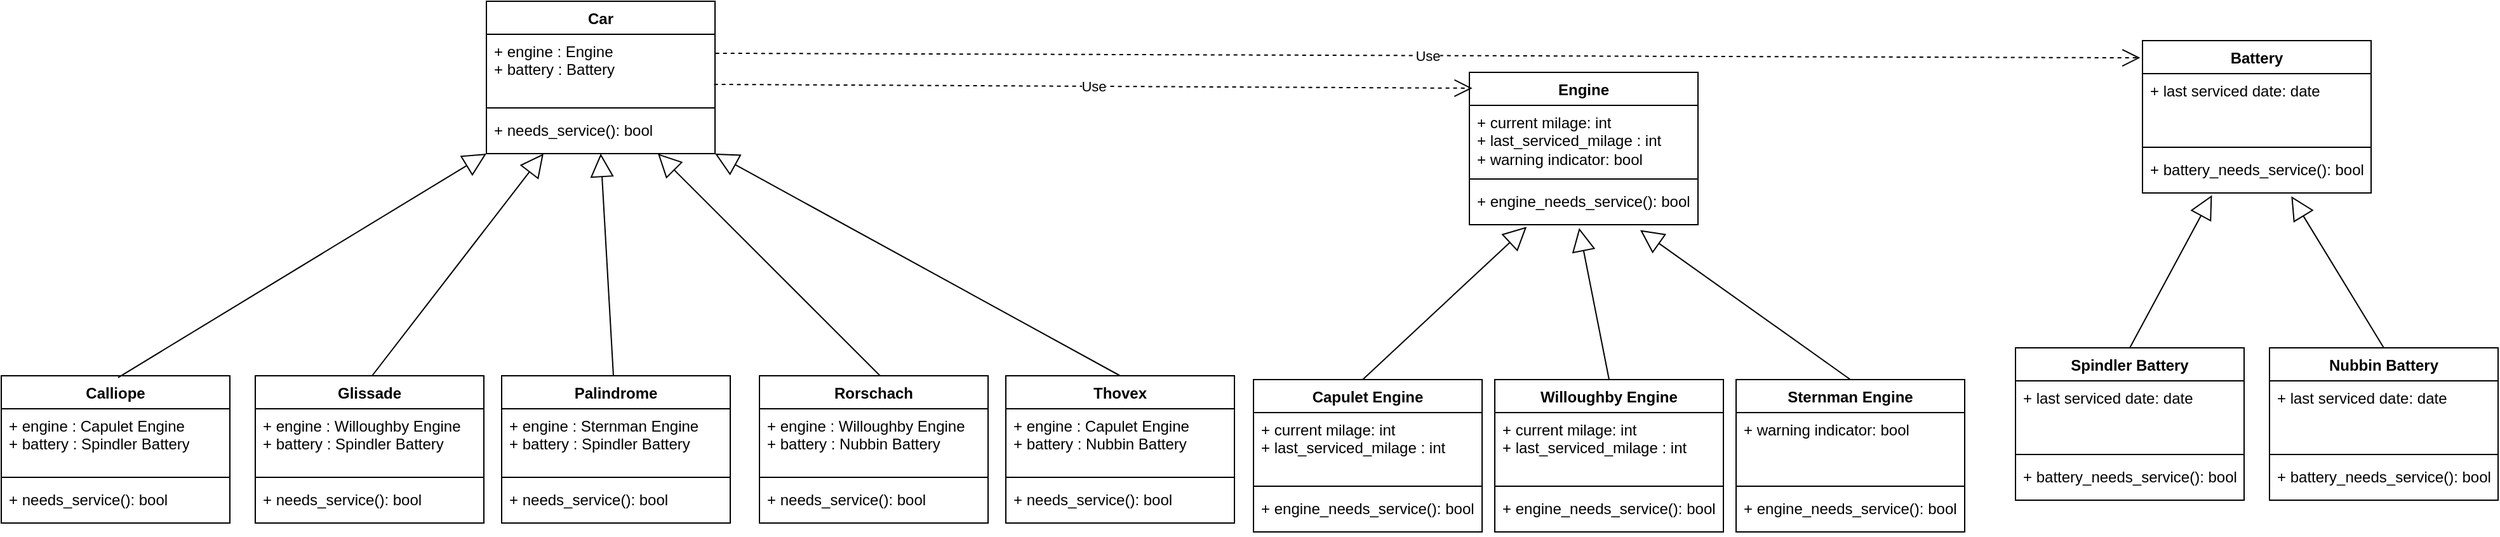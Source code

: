 <mxfile version="21.1.8" type="github">
  <diagram id="C5RBs43oDa-KdzZeNtuy" name="Page-1">
    <mxGraphModel dx="2547" dy="764" grid="1" gridSize="10" guides="1" tooltips="1" connect="1" arrows="1" fold="1" page="1" pageScale="1" pageWidth="827" pageHeight="1169" math="0" shadow="0">
      <root>
        <mxCell id="WIyWlLk6GJQsqaUBKTNV-0" />
        <mxCell id="WIyWlLk6GJQsqaUBKTNV-1" parent="WIyWlLk6GJQsqaUBKTNV-0" />
        <mxCell id="rgG76Gn6SN1cyDcZKhts-1" value="Engine" style="swimlane;fontStyle=1;align=center;verticalAlign=top;childLayout=stackLayout;horizontal=1;startSize=26;horizontalStack=0;resizeParent=1;resizeParentMax=0;resizeLast=0;collapsible=1;marginBottom=0;whiteSpace=wrap;html=1;" vertex="1" parent="WIyWlLk6GJQsqaUBKTNV-1">
          <mxGeometry x="704" y="321" width="180" height="120" as="geometry" />
        </mxCell>
        <mxCell id="rgG76Gn6SN1cyDcZKhts-2" value="+ current milage: int&lt;br&gt;+ last_serviced_milage : int&lt;br&gt;+ warning indicator: bool" style="text;strokeColor=none;fillColor=none;align=left;verticalAlign=top;spacingLeft=4;spacingRight=4;overflow=hidden;rotatable=0;points=[[0,0.5],[1,0.5]];portConstraint=eastwest;whiteSpace=wrap;html=1;" vertex="1" parent="rgG76Gn6SN1cyDcZKhts-1">
          <mxGeometry y="26" width="180" height="54" as="geometry" />
        </mxCell>
        <mxCell id="rgG76Gn6SN1cyDcZKhts-3" value="" style="line;strokeWidth=1;fillColor=none;align=left;verticalAlign=middle;spacingTop=-1;spacingLeft=3;spacingRight=3;rotatable=0;labelPosition=right;points=[];portConstraint=eastwest;strokeColor=inherit;" vertex="1" parent="rgG76Gn6SN1cyDcZKhts-1">
          <mxGeometry y="80" width="180" height="8" as="geometry" />
        </mxCell>
        <mxCell id="rgG76Gn6SN1cyDcZKhts-4" value="+ engine_needs_service(): bool" style="text;strokeColor=none;fillColor=none;align=left;verticalAlign=top;spacingLeft=4;spacingRight=4;overflow=hidden;rotatable=0;points=[[0,0.5],[1,0.5]];portConstraint=eastwest;whiteSpace=wrap;html=1;" vertex="1" parent="rgG76Gn6SN1cyDcZKhts-1">
          <mxGeometry y="88" width="180" height="32" as="geometry" />
        </mxCell>
        <mxCell id="rgG76Gn6SN1cyDcZKhts-6" value="Battery" style="swimlane;fontStyle=1;align=center;verticalAlign=top;childLayout=stackLayout;horizontal=1;startSize=26;horizontalStack=0;resizeParent=1;resizeParentMax=0;resizeLast=0;collapsible=1;marginBottom=0;whiteSpace=wrap;html=1;" vertex="1" parent="WIyWlLk6GJQsqaUBKTNV-1">
          <mxGeometry x="1234" y="296" width="180" height="120" as="geometry" />
        </mxCell>
        <mxCell id="rgG76Gn6SN1cyDcZKhts-7" value="+ last serviced date: date&lt;br&gt;" style="text;strokeColor=none;fillColor=none;align=left;verticalAlign=top;spacingLeft=4;spacingRight=4;overflow=hidden;rotatable=0;points=[[0,0.5],[1,0.5]];portConstraint=eastwest;whiteSpace=wrap;html=1;" vertex="1" parent="rgG76Gn6SN1cyDcZKhts-6">
          <mxGeometry y="26" width="180" height="54" as="geometry" />
        </mxCell>
        <mxCell id="rgG76Gn6SN1cyDcZKhts-8" value="" style="line;strokeWidth=1;fillColor=none;align=left;verticalAlign=middle;spacingTop=-1;spacingLeft=3;spacingRight=3;rotatable=0;labelPosition=right;points=[];portConstraint=eastwest;strokeColor=inherit;" vertex="1" parent="rgG76Gn6SN1cyDcZKhts-6">
          <mxGeometry y="80" width="180" height="8" as="geometry" />
        </mxCell>
        <mxCell id="rgG76Gn6SN1cyDcZKhts-9" value="+ battery_needs_service(): bool" style="text;strokeColor=none;fillColor=none;align=left;verticalAlign=top;spacingLeft=4;spacingRight=4;overflow=hidden;rotatable=0;points=[[0,0.5],[1,0.5]];portConstraint=eastwest;whiteSpace=wrap;html=1;" vertex="1" parent="rgG76Gn6SN1cyDcZKhts-6">
          <mxGeometry y="88" width="180" height="32" as="geometry" />
        </mxCell>
        <mxCell id="rgG76Gn6SN1cyDcZKhts-10" value="Car" style="swimlane;fontStyle=1;align=center;verticalAlign=top;childLayout=stackLayout;horizontal=1;startSize=26;horizontalStack=0;resizeParent=1;resizeParentMax=0;resizeLast=0;collapsible=1;marginBottom=0;whiteSpace=wrap;html=1;" vertex="1" parent="WIyWlLk6GJQsqaUBKTNV-1">
          <mxGeometry x="-70" y="265" width="180" height="120" as="geometry" />
        </mxCell>
        <mxCell id="rgG76Gn6SN1cyDcZKhts-11" value="+ engine : Engine&lt;br&gt;+ battery : Battery" style="text;strokeColor=none;fillColor=none;align=left;verticalAlign=top;spacingLeft=4;spacingRight=4;overflow=hidden;rotatable=0;points=[[0,0.5],[1,0.5]];portConstraint=eastwest;whiteSpace=wrap;html=1;" vertex="1" parent="rgG76Gn6SN1cyDcZKhts-10">
          <mxGeometry y="26" width="180" height="54" as="geometry" />
        </mxCell>
        <mxCell id="rgG76Gn6SN1cyDcZKhts-12" value="" style="line;strokeWidth=1;fillColor=none;align=left;verticalAlign=middle;spacingTop=-1;spacingLeft=3;spacingRight=3;rotatable=0;labelPosition=right;points=[];portConstraint=eastwest;strokeColor=inherit;" vertex="1" parent="rgG76Gn6SN1cyDcZKhts-10">
          <mxGeometry y="80" width="180" height="8" as="geometry" />
        </mxCell>
        <mxCell id="rgG76Gn6SN1cyDcZKhts-13" value="+ needs_service(): bool" style="text;strokeColor=none;fillColor=none;align=left;verticalAlign=top;spacingLeft=4;spacingRight=4;overflow=hidden;rotatable=0;points=[[0,0.5],[1,0.5]];portConstraint=eastwest;whiteSpace=wrap;html=1;" vertex="1" parent="rgG76Gn6SN1cyDcZKhts-10">
          <mxGeometry y="88" width="180" height="32" as="geometry" />
        </mxCell>
        <mxCell id="rgG76Gn6SN1cyDcZKhts-14" value="Capulet Engine" style="swimlane;fontStyle=1;align=center;verticalAlign=top;childLayout=stackLayout;horizontal=1;startSize=26;horizontalStack=0;resizeParent=1;resizeParentMax=0;resizeLast=0;collapsible=1;marginBottom=0;whiteSpace=wrap;html=1;" vertex="1" parent="WIyWlLk6GJQsqaUBKTNV-1">
          <mxGeometry x="534" y="563" width="180" height="120" as="geometry" />
        </mxCell>
        <mxCell id="rgG76Gn6SN1cyDcZKhts-15" value="+ current milage: int&lt;br&gt;+ last_serviced_milage : int&lt;br&gt;" style="text;strokeColor=none;fillColor=none;align=left;verticalAlign=top;spacingLeft=4;spacingRight=4;overflow=hidden;rotatable=0;points=[[0,0.5],[1,0.5]];portConstraint=eastwest;whiteSpace=wrap;html=1;" vertex="1" parent="rgG76Gn6SN1cyDcZKhts-14">
          <mxGeometry y="26" width="180" height="54" as="geometry" />
        </mxCell>
        <mxCell id="rgG76Gn6SN1cyDcZKhts-16" value="" style="line;strokeWidth=1;fillColor=none;align=left;verticalAlign=middle;spacingTop=-1;spacingLeft=3;spacingRight=3;rotatable=0;labelPosition=right;points=[];portConstraint=eastwest;strokeColor=inherit;" vertex="1" parent="rgG76Gn6SN1cyDcZKhts-14">
          <mxGeometry y="80" width="180" height="8" as="geometry" />
        </mxCell>
        <mxCell id="rgG76Gn6SN1cyDcZKhts-17" value="+ engine_needs_service(): bool" style="text;strokeColor=none;fillColor=none;align=left;verticalAlign=top;spacingLeft=4;spacingRight=4;overflow=hidden;rotatable=0;points=[[0,0.5],[1,0.5]];portConstraint=eastwest;whiteSpace=wrap;html=1;" vertex="1" parent="rgG76Gn6SN1cyDcZKhts-14">
          <mxGeometry y="88" width="180" height="32" as="geometry" />
        </mxCell>
        <mxCell id="rgG76Gn6SN1cyDcZKhts-18" value="Willoughby Engine" style="swimlane;fontStyle=1;align=center;verticalAlign=top;childLayout=stackLayout;horizontal=1;startSize=26;horizontalStack=0;resizeParent=1;resizeParentMax=0;resizeLast=0;collapsible=1;marginBottom=0;whiteSpace=wrap;html=1;" vertex="1" parent="WIyWlLk6GJQsqaUBKTNV-1">
          <mxGeometry x="724" y="563" width="180" height="120" as="geometry" />
        </mxCell>
        <mxCell id="rgG76Gn6SN1cyDcZKhts-19" value="+ current milage: int&lt;br&gt;+ last_serviced_milage : int&lt;br&gt;" style="text;strokeColor=none;fillColor=none;align=left;verticalAlign=top;spacingLeft=4;spacingRight=4;overflow=hidden;rotatable=0;points=[[0,0.5],[1,0.5]];portConstraint=eastwest;whiteSpace=wrap;html=1;" vertex="1" parent="rgG76Gn6SN1cyDcZKhts-18">
          <mxGeometry y="26" width="180" height="54" as="geometry" />
        </mxCell>
        <mxCell id="rgG76Gn6SN1cyDcZKhts-20" value="" style="line;strokeWidth=1;fillColor=none;align=left;verticalAlign=middle;spacingTop=-1;spacingLeft=3;spacingRight=3;rotatable=0;labelPosition=right;points=[];portConstraint=eastwest;strokeColor=inherit;" vertex="1" parent="rgG76Gn6SN1cyDcZKhts-18">
          <mxGeometry y="80" width="180" height="8" as="geometry" />
        </mxCell>
        <mxCell id="rgG76Gn6SN1cyDcZKhts-21" value="+ engine_needs_service(): bool" style="text;strokeColor=none;fillColor=none;align=left;verticalAlign=top;spacingLeft=4;spacingRight=4;overflow=hidden;rotatable=0;points=[[0,0.5],[1,0.5]];portConstraint=eastwest;whiteSpace=wrap;html=1;" vertex="1" parent="rgG76Gn6SN1cyDcZKhts-18">
          <mxGeometry y="88" width="180" height="32" as="geometry" />
        </mxCell>
        <mxCell id="rgG76Gn6SN1cyDcZKhts-22" value="Sternman Engine" style="swimlane;fontStyle=1;align=center;verticalAlign=top;childLayout=stackLayout;horizontal=1;startSize=26;horizontalStack=0;resizeParent=1;resizeParentMax=0;resizeLast=0;collapsible=1;marginBottom=0;whiteSpace=wrap;html=1;" vertex="1" parent="WIyWlLk6GJQsqaUBKTNV-1">
          <mxGeometry x="914" y="563" width="180" height="120" as="geometry" />
        </mxCell>
        <mxCell id="rgG76Gn6SN1cyDcZKhts-23" value="+ warning indicator: bool" style="text;strokeColor=none;fillColor=none;align=left;verticalAlign=top;spacingLeft=4;spacingRight=4;overflow=hidden;rotatable=0;points=[[0,0.5],[1,0.5]];portConstraint=eastwest;whiteSpace=wrap;html=1;" vertex="1" parent="rgG76Gn6SN1cyDcZKhts-22">
          <mxGeometry y="26" width="180" height="54" as="geometry" />
        </mxCell>
        <mxCell id="rgG76Gn6SN1cyDcZKhts-24" value="" style="line;strokeWidth=1;fillColor=none;align=left;verticalAlign=middle;spacingTop=-1;spacingLeft=3;spacingRight=3;rotatable=0;labelPosition=right;points=[];portConstraint=eastwest;strokeColor=inherit;" vertex="1" parent="rgG76Gn6SN1cyDcZKhts-22">
          <mxGeometry y="80" width="180" height="8" as="geometry" />
        </mxCell>
        <mxCell id="rgG76Gn6SN1cyDcZKhts-25" value="+ engine_needs_service(): bool" style="text;strokeColor=none;fillColor=none;align=left;verticalAlign=top;spacingLeft=4;spacingRight=4;overflow=hidden;rotatable=0;points=[[0,0.5],[1,0.5]];portConstraint=eastwest;whiteSpace=wrap;html=1;" vertex="1" parent="rgG76Gn6SN1cyDcZKhts-22">
          <mxGeometry y="88" width="180" height="32" as="geometry" />
        </mxCell>
        <mxCell id="rgG76Gn6SN1cyDcZKhts-26" value="Spindler Battery" style="swimlane;fontStyle=1;align=center;verticalAlign=top;childLayout=stackLayout;horizontal=1;startSize=26;horizontalStack=0;resizeParent=1;resizeParentMax=0;resizeLast=0;collapsible=1;marginBottom=0;whiteSpace=wrap;html=1;" vertex="1" parent="WIyWlLk6GJQsqaUBKTNV-1">
          <mxGeometry x="1134" y="538" width="180" height="120" as="geometry" />
        </mxCell>
        <mxCell id="rgG76Gn6SN1cyDcZKhts-27" value="+ last serviced date: date&lt;br&gt;" style="text;strokeColor=none;fillColor=none;align=left;verticalAlign=top;spacingLeft=4;spacingRight=4;overflow=hidden;rotatable=0;points=[[0,0.5],[1,0.5]];portConstraint=eastwest;whiteSpace=wrap;html=1;" vertex="1" parent="rgG76Gn6SN1cyDcZKhts-26">
          <mxGeometry y="26" width="180" height="54" as="geometry" />
        </mxCell>
        <mxCell id="rgG76Gn6SN1cyDcZKhts-28" value="" style="line;strokeWidth=1;fillColor=none;align=left;verticalAlign=middle;spacingTop=-1;spacingLeft=3;spacingRight=3;rotatable=0;labelPosition=right;points=[];portConstraint=eastwest;strokeColor=inherit;" vertex="1" parent="rgG76Gn6SN1cyDcZKhts-26">
          <mxGeometry y="80" width="180" height="8" as="geometry" />
        </mxCell>
        <mxCell id="rgG76Gn6SN1cyDcZKhts-29" value="+ battery_needs_service(): bool" style="text;strokeColor=none;fillColor=none;align=left;verticalAlign=top;spacingLeft=4;spacingRight=4;overflow=hidden;rotatable=0;points=[[0,0.5],[1,0.5]];portConstraint=eastwest;whiteSpace=wrap;html=1;" vertex="1" parent="rgG76Gn6SN1cyDcZKhts-26">
          <mxGeometry y="88" width="180" height="32" as="geometry" />
        </mxCell>
        <mxCell id="rgG76Gn6SN1cyDcZKhts-30" value="Nubbin Battery" style="swimlane;fontStyle=1;align=center;verticalAlign=top;childLayout=stackLayout;horizontal=1;startSize=26;horizontalStack=0;resizeParent=1;resizeParentMax=0;resizeLast=0;collapsible=1;marginBottom=0;whiteSpace=wrap;html=1;" vertex="1" parent="WIyWlLk6GJQsqaUBKTNV-1">
          <mxGeometry x="1334" y="538" width="180" height="120" as="geometry" />
        </mxCell>
        <mxCell id="rgG76Gn6SN1cyDcZKhts-31" value="+ last serviced date: date&lt;br&gt;" style="text;strokeColor=none;fillColor=none;align=left;verticalAlign=top;spacingLeft=4;spacingRight=4;overflow=hidden;rotatable=0;points=[[0,0.5],[1,0.5]];portConstraint=eastwest;whiteSpace=wrap;html=1;" vertex="1" parent="rgG76Gn6SN1cyDcZKhts-30">
          <mxGeometry y="26" width="180" height="54" as="geometry" />
        </mxCell>
        <mxCell id="rgG76Gn6SN1cyDcZKhts-32" value="" style="line;strokeWidth=1;fillColor=none;align=left;verticalAlign=middle;spacingTop=-1;spacingLeft=3;spacingRight=3;rotatable=0;labelPosition=right;points=[];portConstraint=eastwest;strokeColor=inherit;" vertex="1" parent="rgG76Gn6SN1cyDcZKhts-30">
          <mxGeometry y="80" width="180" height="8" as="geometry" />
        </mxCell>
        <mxCell id="rgG76Gn6SN1cyDcZKhts-33" value="+ battery_needs_service(): bool" style="text;strokeColor=none;fillColor=none;align=left;verticalAlign=top;spacingLeft=4;spacingRight=4;overflow=hidden;rotatable=0;points=[[0,0.5],[1,0.5]];portConstraint=eastwest;whiteSpace=wrap;html=1;" vertex="1" parent="rgG76Gn6SN1cyDcZKhts-30">
          <mxGeometry y="88" width="180" height="32" as="geometry" />
        </mxCell>
        <mxCell id="rgG76Gn6SN1cyDcZKhts-38" value="" style="endArrow=block;endSize=16;endFill=0;html=1;rounded=0;exitX=0.5;exitY=0;exitDx=0;exitDy=0;entryX=0.273;entryY=1.05;entryDx=0;entryDy=0;entryPerimeter=0;" edge="1" parent="WIyWlLk6GJQsqaUBKTNV-1">
          <mxGeometry width="160" relative="1" as="geometry">
            <mxPoint x="620" y="563" as="sourcePoint" />
            <mxPoint x="749.14" y="442.6" as="targetPoint" />
          </mxGeometry>
        </mxCell>
        <mxCell id="rgG76Gn6SN1cyDcZKhts-40" value="" style="endArrow=block;endSize=16;endFill=0;html=1;rounded=0;exitX=0.5;exitY=0;exitDx=0;exitDy=0;entryX=0.48;entryY=1.081;entryDx=0;entryDy=0;entryPerimeter=0;" edge="1" parent="WIyWlLk6GJQsqaUBKTNV-1" source="rgG76Gn6SN1cyDcZKhts-18" target="rgG76Gn6SN1cyDcZKhts-4">
          <mxGeometry width="160" relative="1" as="geometry">
            <mxPoint x="630" y="573" as="sourcePoint" />
            <mxPoint x="774" y="453" as="targetPoint" />
          </mxGeometry>
        </mxCell>
        <mxCell id="rgG76Gn6SN1cyDcZKhts-41" value="" style="endArrow=block;endSize=16;endFill=0;html=1;rounded=0;exitX=0.5;exitY=0;exitDx=0;exitDy=0;entryX=0.747;entryY=1.131;entryDx=0;entryDy=0;entryPerimeter=0;" edge="1" parent="WIyWlLk6GJQsqaUBKTNV-1" source="rgG76Gn6SN1cyDcZKhts-22" target="rgG76Gn6SN1cyDcZKhts-4">
          <mxGeometry width="160" relative="1" as="geometry">
            <mxPoint x="640" y="583" as="sourcePoint" />
            <mxPoint x="769.14" y="462.6" as="targetPoint" />
          </mxGeometry>
        </mxCell>
        <mxCell id="rgG76Gn6SN1cyDcZKhts-42" value="" style="endArrow=block;endSize=16;endFill=0;html=1;rounded=0;exitX=0.5;exitY=0;exitDx=0;exitDy=0;entryX=0.304;entryY=1.056;entryDx=0;entryDy=0;entryPerimeter=0;" edge="1" parent="WIyWlLk6GJQsqaUBKTNV-1" source="rgG76Gn6SN1cyDcZKhts-26" target="rgG76Gn6SN1cyDcZKhts-9">
          <mxGeometry width="160" relative="1" as="geometry">
            <mxPoint x="650" y="568" as="sourcePoint" />
            <mxPoint x="779.14" y="447.6" as="targetPoint" />
          </mxGeometry>
        </mxCell>
        <mxCell id="rgG76Gn6SN1cyDcZKhts-43" value="" style="endArrow=block;endSize=16;endFill=0;html=1;rounded=0;exitX=0.5;exitY=0;exitDx=0;exitDy=0;entryX=0.651;entryY=1.081;entryDx=0;entryDy=0;entryPerimeter=0;" edge="1" parent="WIyWlLk6GJQsqaUBKTNV-1" source="rgG76Gn6SN1cyDcZKhts-30" target="rgG76Gn6SN1cyDcZKhts-9">
          <mxGeometry width="160" relative="1" as="geometry">
            <mxPoint x="660" y="578" as="sourcePoint" />
            <mxPoint x="789.14" y="457.6" as="targetPoint" />
          </mxGeometry>
        </mxCell>
        <mxCell id="rgG76Gn6SN1cyDcZKhts-44" value="Use" style="endArrow=open;endSize=12;dashed=1;html=1;rounded=0;exitX=0.996;exitY=0.731;exitDx=0;exitDy=0;exitPerimeter=0;entryX=0.013;entryY=0.104;entryDx=0;entryDy=0;entryPerimeter=0;" edge="1" parent="WIyWlLk6GJQsqaUBKTNV-1" source="rgG76Gn6SN1cyDcZKhts-11" target="rgG76Gn6SN1cyDcZKhts-1">
          <mxGeometry width="160" relative="1" as="geometry">
            <mxPoint x="894" y="528" as="sourcePoint" />
            <mxPoint x="1054" y="528" as="targetPoint" />
          </mxGeometry>
        </mxCell>
        <mxCell id="rgG76Gn6SN1cyDcZKhts-45" value="Use" style="endArrow=open;endSize=12;dashed=1;html=1;rounded=0;exitX=1.002;exitY=0.277;exitDx=0;exitDy=0;exitPerimeter=0;entryX=-0.01;entryY=0.113;entryDx=0;entryDy=0;entryPerimeter=0;" edge="1" parent="WIyWlLk6GJQsqaUBKTNV-1" source="rgG76Gn6SN1cyDcZKhts-11" target="rgG76Gn6SN1cyDcZKhts-6">
          <mxGeometry width="160" relative="1" as="geometry">
            <mxPoint x="493" y="343" as="sourcePoint" />
            <mxPoint x="716" y="360" as="targetPoint" />
          </mxGeometry>
        </mxCell>
        <mxCell id="rgG76Gn6SN1cyDcZKhts-50" value="Palindrome" style="swimlane;fontStyle=1;align=center;verticalAlign=top;childLayout=stackLayout;horizontal=1;startSize=26;horizontalStack=0;resizeParent=1;resizeParentMax=0;resizeLast=0;collapsible=1;marginBottom=0;whiteSpace=wrap;html=1;" vertex="1" parent="WIyWlLk6GJQsqaUBKTNV-1">
          <mxGeometry x="-58" y="560" width="180" height="116" as="geometry" />
        </mxCell>
        <mxCell id="rgG76Gn6SN1cyDcZKhts-51" value="+ engine :&amp;nbsp;Sternman&amp;nbsp;Engine&lt;br&gt;+ battery : Spindler Battery" style="text;strokeColor=none;fillColor=none;align=left;verticalAlign=top;spacingLeft=4;spacingRight=4;overflow=hidden;rotatable=0;points=[[0,0.5],[1,0.5]];portConstraint=eastwest;whiteSpace=wrap;html=1;" vertex="1" parent="rgG76Gn6SN1cyDcZKhts-50">
          <mxGeometry y="26" width="180" height="50" as="geometry" />
        </mxCell>
        <mxCell id="rgG76Gn6SN1cyDcZKhts-52" value="" style="line;strokeWidth=1;fillColor=none;align=left;verticalAlign=middle;spacingTop=-1;spacingLeft=3;spacingRight=3;rotatable=0;labelPosition=right;points=[];portConstraint=eastwest;strokeColor=inherit;" vertex="1" parent="rgG76Gn6SN1cyDcZKhts-50">
          <mxGeometry y="76" width="180" height="8" as="geometry" />
        </mxCell>
        <mxCell id="rgG76Gn6SN1cyDcZKhts-53" value="+ needs_service(): bool" style="text;strokeColor=none;fillColor=none;align=left;verticalAlign=top;spacingLeft=4;spacingRight=4;overflow=hidden;rotatable=0;points=[[0,0.5],[1,0.5]];portConstraint=eastwest;whiteSpace=wrap;html=1;" vertex="1" parent="rgG76Gn6SN1cyDcZKhts-50">
          <mxGeometry y="84" width="180" height="32" as="geometry" />
        </mxCell>
        <mxCell id="rgG76Gn6SN1cyDcZKhts-54" value="Calliope" style="swimlane;fontStyle=1;align=center;verticalAlign=top;childLayout=stackLayout;horizontal=1;startSize=26;horizontalStack=0;resizeParent=1;resizeParentMax=0;resizeLast=0;collapsible=1;marginBottom=0;whiteSpace=wrap;html=1;" vertex="1" parent="WIyWlLk6GJQsqaUBKTNV-1">
          <mxGeometry x="-452" y="560" width="180" height="116" as="geometry" />
        </mxCell>
        <mxCell id="rgG76Gn6SN1cyDcZKhts-55" value="+ engine : Capulet Engine&lt;br&gt;+ battery : Spindler Battery" style="text;strokeColor=none;fillColor=none;align=left;verticalAlign=top;spacingLeft=4;spacingRight=4;overflow=hidden;rotatable=0;points=[[0,0.5],[1,0.5]];portConstraint=eastwest;whiteSpace=wrap;html=1;" vertex="1" parent="rgG76Gn6SN1cyDcZKhts-54">
          <mxGeometry y="26" width="180" height="50" as="geometry" />
        </mxCell>
        <mxCell id="rgG76Gn6SN1cyDcZKhts-56" value="" style="line;strokeWidth=1;fillColor=none;align=left;verticalAlign=middle;spacingTop=-1;spacingLeft=3;spacingRight=3;rotatable=0;labelPosition=right;points=[];portConstraint=eastwest;strokeColor=inherit;" vertex="1" parent="rgG76Gn6SN1cyDcZKhts-54">
          <mxGeometry y="76" width="180" height="8" as="geometry" />
        </mxCell>
        <mxCell id="rgG76Gn6SN1cyDcZKhts-57" value="+ needs_service(): bool" style="text;strokeColor=none;fillColor=none;align=left;verticalAlign=top;spacingLeft=4;spacingRight=4;overflow=hidden;rotatable=0;points=[[0,0.5],[1,0.5]];portConstraint=eastwest;whiteSpace=wrap;html=1;" vertex="1" parent="rgG76Gn6SN1cyDcZKhts-54">
          <mxGeometry y="84" width="180" height="32" as="geometry" />
        </mxCell>
        <mxCell id="rgG76Gn6SN1cyDcZKhts-58" value="Glissade" style="swimlane;fontStyle=1;align=center;verticalAlign=top;childLayout=stackLayout;horizontal=1;startSize=26;horizontalStack=0;resizeParent=1;resizeParentMax=0;resizeLast=0;collapsible=1;marginBottom=0;whiteSpace=wrap;html=1;" vertex="1" parent="WIyWlLk6GJQsqaUBKTNV-1">
          <mxGeometry x="-252" y="560" width="180" height="116" as="geometry" />
        </mxCell>
        <mxCell id="rgG76Gn6SN1cyDcZKhts-59" value="+ engine :&amp;nbsp;Willoughby&amp;nbsp;Engine&lt;br&gt;+ battery : Spindler Battery" style="text;strokeColor=none;fillColor=none;align=left;verticalAlign=top;spacingLeft=4;spacingRight=4;overflow=hidden;rotatable=0;points=[[0,0.5],[1,0.5]];portConstraint=eastwest;whiteSpace=wrap;html=1;" vertex="1" parent="rgG76Gn6SN1cyDcZKhts-58">
          <mxGeometry y="26" width="180" height="50" as="geometry" />
        </mxCell>
        <mxCell id="rgG76Gn6SN1cyDcZKhts-60" value="" style="line;strokeWidth=1;fillColor=none;align=left;verticalAlign=middle;spacingTop=-1;spacingLeft=3;spacingRight=3;rotatable=0;labelPosition=right;points=[];portConstraint=eastwest;strokeColor=inherit;" vertex="1" parent="rgG76Gn6SN1cyDcZKhts-58">
          <mxGeometry y="76" width="180" height="8" as="geometry" />
        </mxCell>
        <mxCell id="rgG76Gn6SN1cyDcZKhts-61" value="+ needs_service(): bool" style="text;strokeColor=none;fillColor=none;align=left;verticalAlign=top;spacingLeft=4;spacingRight=4;overflow=hidden;rotatable=0;points=[[0,0.5],[1,0.5]];portConstraint=eastwest;whiteSpace=wrap;html=1;" vertex="1" parent="rgG76Gn6SN1cyDcZKhts-58">
          <mxGeometry y="84" width="180" height="32" as="geometry" />
        </mxCell>
        <mxCell id="rgG76Gn6SN1cyDcZKhts-62" value="Thovex" style="swimlane;fontStyle=1;align=center;verticalAlign=top;childLayout=stackLayout;horizontal=1;startSize=26;horizontalStack=0;resizeParent=1;resizeParentMax=0;resizeLast=0;collapsible=1;marginBottom=0;whiteSpace=wrap;html=1;" vertex="1" parent="WIyWlLk6GJQsqaUBKTNV-1">
          <mxGeometry x="339" y="560" width="180" height="116" as="geometry" />
        </mxCell>
        <mxCell id="rgG76Gn6SN1cyDcZKhts-63" value="+ engine :&amp;nbsp;Capulet&amp;nbsp;Engine&lt;br&gt;+ battery :&amp;nbsp;Nubbin&amp;nbsp;Battery" style="text;strokeColor=none;fillColor=none;align=left;verticalAlign=top;spacingLeft=4;spacingRight=4;overflow=hidden;rotatable=0;points=[[0,0.5],[1,0.5]];portConstraint=eastwest;whiteSpace=wrap;html=1;" vertex="1" parent="rgG76Gn6SN1cyDcZKhts-62">
          <mxGeometry y="26" width="180" height="50" as="geometry" />
        </mxCell>
        <mxCell id="rgG76Gn6SN1cyDcZKhts-64" value="" style="line;strokeWidth=1;fillColor=none;align=left;verticalAlign=middle;spacingTop=-1;spacingLeft=3;spacingRight=3;rotatable=0;labelPosition=right;points=[];portConstraint=eastwest;strokeColor=inherit;" vertex="1" parent="rgG76Gn6SN1cyDcZKhts-62">
          <mxGeometry y="76" width="180" height="8" as="geometry" />
        </mxCell>
        <mxCell id="rgG76Gn6SN1cyDcZKhts-65" value="+ needs_service(): bool" style="text;strokeColor=none;fillColor=none;align=left;verticalAlign=top;spacingLeft=4;spacingRight=4;overflow=hidden;rotatable=0;points=[[0,0.5],[1,0.5]];portConstraint=eastwest;whiteSpace=wrap;html=1;" vertex="1" parent="rgG76Gn6SN1cyDcZKhts-62">
          <mxGeometry y="84" width="180" height="32" as="geometry" />
        </mxCell>
        <mxCell id="rgG76Gn6SN1cyDcZKhts-66" value="Rorschach" style="swimlane;fontStyle=1;align=center;verticalAlign=top;childLayout=stackLayout;horizontal=1;startSize=26;horizontalStack=0;resizeParent=1;resizeParentMax=0;resizeLast=0;collapsible=1;marginBottom=0;whiteSpace=wrap;html=1;" vertex="1" parent="WIyWlLk6GJQsqaUBKTNV-1">
          <mxGeometry x="145" y="560" width="180" height="116" as="geometry" />
        </mxCell>
        <mxCell id="rgG76Gn6SN1cyDcZKhts-67" value="+ engine :&amp;nbsp;Willoughby&amp;nbsp;Engine&lt;br&gt;+ battery :&amp;nbsp;Nubbin&amp;nbsp;Battery" style="text;strokeColor=none;fillColor=none;align=left;verticalAlign=top;spacingLeft=4;spacingRight=4;overflow=hidden;rotatable=0;points=[[0,0.5],[1,0.5]];portConstraint=eastwest;whiteSpace=wrap;html=1;" vertex="1" parent="rgG76Gn6SN1cyDcZKhts-66">
          <mxGeometry y="26" width="180" height="50" as="geometry" />
        </mxCell>
        <mxCell id="rgG76Gn6SN1cyDcZKhts-68" value="" style="line;strokeWidth=1;fillColor=none;align=left;verticalAlign=middle;spacingTop=-1;spacingLeft=3;spacingRight=3;rotatable=0;labelPosition=right;points=[];portConstraint=eastwest;strokeColor=inherit;" vertex="1" parent="rgG76Gn6SN1cyDcZKhts-66">
          <mxGeometry y="76" width="180" height="8" as="geometry" />
        </mxCell>
        <mxCell id="rgG76Gn6SN1cyDcZKhts-69" value="+ needs_service(): bool" style="text;strokeColor=none;fillColor=none;align=left;verticalAlign=top;spacingLeft=4;spacingRight=4;overflow=hidden;rotatable=0;points=[[0,0.5],[1,0.5]];portConstraint=eastwest;whiteSpace=wrap;html=1;" vertex="1" parent="rgG76Gn6SN1cyDcZKhts-66">
          <mxGeometry y="84" width="180" height="32" as="geometry" />
        </mxCell>
        <mxCell id="rgG76Gn6SN1cyDcZKhts-70" value="" style="endArrow=block;endSize=16;endFill=0;html=1;rounded=0;exitX=0.5;exitY=0;exitDx=0;exitDy=0;entryX=0;entryY=1;entryDx=0;entryDy=0;" edge="1" parent="WIyWlLk6GJQsqaUBKTNV-1" target="rgG76Gn6SN1cyDcZKhts-10">
          <mxGeometry width="160" relative="1" as="geometry">
            <mxPoint x="-360" y="561.4" as="sourcePoint" />
            <mxPoint x="-60" y="390" as="targetPoint" />
          </mxGeometry>
        </mxCell>
        <mxCell id="rgG76Gn6SN1cyDcZKhts-71" value="" style="endArrow=block;endSize=16;endFill=0;html=1;rounded=0;exitX=0.5;exitY=0;exitDx=0;exitDy=0;entryX=0.25;entryY=1;entryDx=0;entryDy=0;" edge="1" parent="WIyWlLk6GJQsqaUBKTNV-1" target="rgG76Gn6SN1cyDcZKhts-10">
          <mxGeometry width="160" relative="1" as="geometry">
            <mxPoint x="-160" y="560" as="sourcePoint" />
            <mxPoint x="-30.86" y="439.6" as="targetPoint" />
          </mxGeometry>
        </mxCell>
        <mxCell id="rgG76Gn6SN1cyDcZKhts-72" value="" style="endArrow=block;endSize=16;endFill=0;html=1;rounded=0;exitX=0.5;exitY=0;exitDx=0;exitDy=0;entryX=0.5;entryY=1;entryDx=0;entryDy=0;" edge="1" parent="WIyWlLk6GJQsqaUBKTNV-1" target="rgG76Gn6SN1cyDcZKhts-10">
          <mxGeometry width="160" relative="1" as="geometry">
            <mxPoint x="30" y="560" as="sourcePoint" />
            <mxPoint x="159.14" y="439.6" as="targetPoint" />
          </mxGeometry>
        </mxCell>
        <mxCell id="rgG76Gn6SN1cyDcZKhts-73" value="" style="endArrow=block;endSize=16;endFill=0;html=1;rounded=0;exitX=0.5;exitY=0;exitDx=0;exitDy=0;entryX=0.75;entryY=1;entryDx=0;entryDy=0;" edge="1" parent="WIyWlLk6GJQsqaUBKTNV-1" target="rgG76Gn6SN1cyDcZKhts-10">
          <mxGeometry width="160" relative="1" as="geometry">
            <mxPoint x="240" y="560" as="sourcePoint" />
            <mxPoint x="369.14" y="439.6" as="targetPoint" />
          </mxGeometry>
        </mxCell>
        <mxCell id="rgG76Gn6SN1cyDcZKhts-74" value="" style="endArrow=block;endSize=16;endFill=0;html=1;rounded=0;exitX=0.5;exitY=0;exitDx=0;exitDy=0;entryX=1;entryY=1;entryDx=0;entryDy=0;" edge="1" parent="WIyWlLk6GJQsqaUBKTNV-1" source="rgG76Gn6SN1cyDcZKhts-62" target="rgG76Gn6SN1cyDcZKhts-10">
          <mxGeometry width="160" relative="1" as="geometry">
            <mxPoint x="670" y="613" as="sourcePoint" />
            <mxPoint x="799.14" y="492.6" as="targetPoint" />
          </mxGeometry>
        </mxCell>
      </root>
    </mxGraphModel>
  </diagram>
</mxfile>
